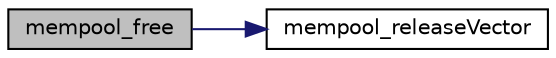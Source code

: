 digraph "mempool_free"
{
  edge [fontname="Helvetica",fontsize="10",labelfontname="Helvetica",labelfontsize="10"];
  node [fontname="Helvetica",fontsize="10",shape=record];
  rankdir="LR";
  Node1307 [label="mempool_free",height=0.2,width=0.4,color="black", fillcolor="grey75", style="filled", fontcolor="black"];
  Node1307 -> Node1308 [color="midnightblue",fontsize="10",style="solid",fontname="Helvetica"];
  Node1308 [label="mempool_releaseVector",height=0.2,width=0.4,color="black", fillcolor="white", style="filled",URL="$d9/d18/lp__utils_8c.html#a0e98bd3eae05375391aa13a79dc248f9"];
}
